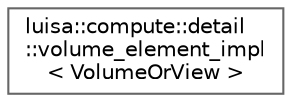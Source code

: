 digraph "类继承关系图"
{
 // LATEX_PDF_SIZE
  bgcolor="transparent";
  edge [fontname=Helvetica,fontsize=10,labelfontname=Helvetica,labelfontsize=10];
  node [fontname=Helvetica,fontsize=10,shape=box,height=0.2,width=0.4];
  rankdir="LR";
  Node0 [id="Node000000",label="luisa::compute::detail\l::volume_element_impl\l\< VolumeOrView \>",height=0.2,width=0.4,color="grey40", fillcolor="white", style="filled",URL="$structluisa_1_1compute_1_1detail_1_1volume__element__impl.html",tooltip=" "];
}
